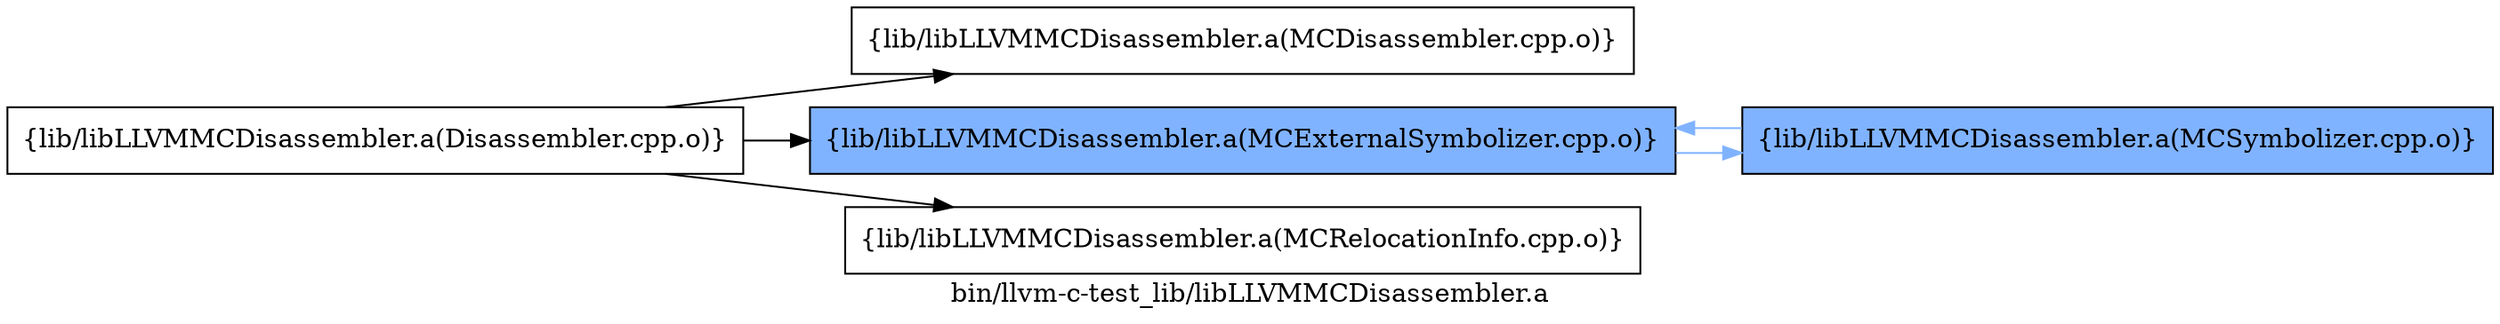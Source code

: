 digraph "bin/llvm-c-test_lib/libLLVMMCDisassembler.a" {
	label="bin/llvm-c-test_lib/libLLVMMCDisassembler.a";
	rankdir=LR;
	{ rank=same; Node0x55e7046e9198;  }
	{ rank=same; Node0x55e7046e8e78; Node0x55e7046e81a8; Node0x55e7046e7fc8;  }

	Node0x55e7046e9198 [shape=record,shape=box,group=0,label="{lib/libLLVMMCDisassembler.a(Disassembler.cpp.o)}"];
	Node0x55e7046e9198 -> Node0x55e7046e8e78;
	Node0x55e7046e9198 -> Node0x55e7046e81a8;
	Node0x55e7046e9198 -> Node0x55e7046e7fc8;
	Node0x55e7046e7fc8 [shape=record,shape=box,group=0,label="{lib/libLLVMMCDisassembler.a(MCRelocationInfo.cpp.o)}"];
	Node0x55e7046e8e78 [shape=record,shape=box,group=0,label="{lib/libLLVMMCDisassembler.a(MCDisassembler.cpp.o)}"];
	Node0x55e7046e81a8 [shape=record,shape=box,group=1,style=filled,fillcolor="0.600000 0.5 1",label="{lib/libLLVMMCDisassembler.a(MCExternalSymbolizer.cpp.o)}"];
	Node0x55e7046e81a8 -> Node0x55e7046e7348[color="0.600000 0.5 1"];
	Node0x55e7046e7348 [shape=record,shape=box,group=1,style=filled,fillcolor="0.600000 0.5 1",label="{lib/libLLVMMCDisassembler.a(MCSymbolizer.cpp.o)}"];
	Node0x55e7046e7348 -> Node0x55e7046e81a8[color="0.600000 0.5 1"];
}
